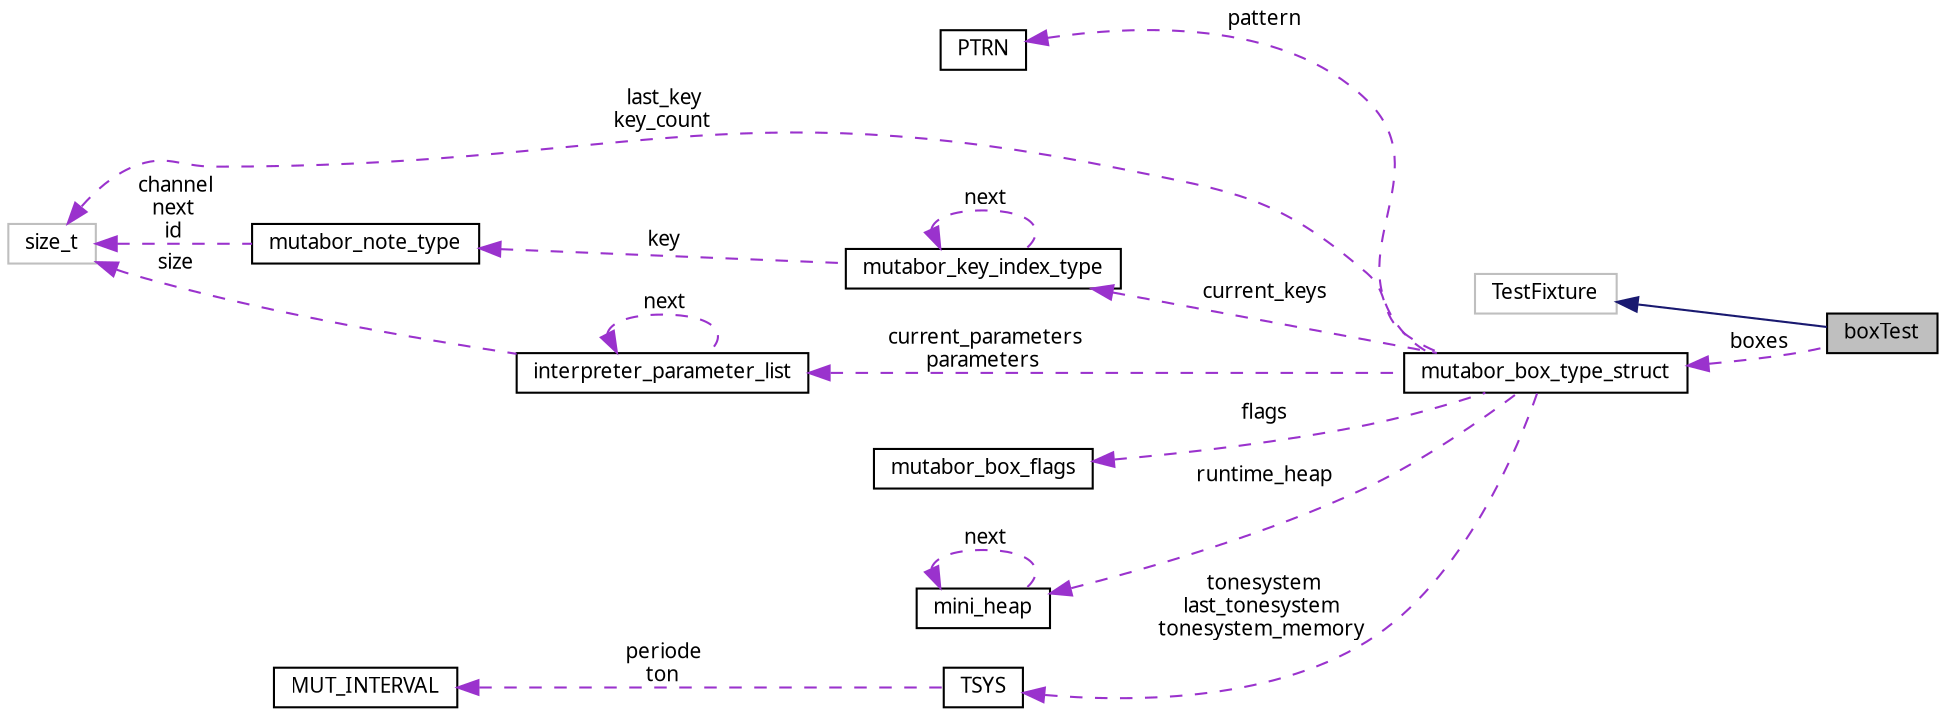 digraph "boxTest"
{
  edge [fontname="Sans",fontsize="10",labelfontname="Sans",labelfontsize="10"];
  node [fontname="Sans",fontsize="10",shape=record];
  rankdir="LR";
  Node2 [label="boxTest",height=0.2,width=0.4,color="black", fillcolor="grey75", style="filled", fontcolor="black"];
  Node3 -> Node2 [dir="back",color="midnightblue",fontsize="10",style="solid",fontname="Sans"];
  Node3 [label="TestFixture",height=0.2,width=0.4,color="grey75", fillcolor="white", style="filled"];
  Node4 -> Node2 [dir="back",color="darkorchid3",fontsize="10",style="dashed",label=" boxes" ,fontname="Sans"];
  Node4 [label="mutabor_box_type_struct",height=0.2,width=0.4,color="black", fillcolor="white", style="filled",URL="$d6/dee/structmutabor__box__type__struct.html",tooltip="Mutabor box type. "];
  Node5 -> Node4 [dir="back",color="darkorchid3",fontsize="10",style="dashed",label=" pattern" ,fontname="Sans"];
  Node5 [label="PTRN",height=0.2,width=0.4,color="black", fillcolor="white", style="filled",URL="$d3/dc4/structPTRN.html"];
  Node6 -> Node4 [dir="back",color="darkorchid3",fontsize="10",style="dashed",label=" current_keys" ,fontname="Sans"];
  Node6 [label="mutabor_key_index_type",height=0.2,width=0.4,color="black", fillcolor="white", style="filled",URL="$d9/df2/structmutabor__key__index__type.html"];
  Node7 -> Node6 [dir="back",color="darkorchid3",fontsize="10",style="dashed",label=" key" ,fontname="Sans"];
  Node7 [label="mutabor_note_type",height=0.2,width=0.4,color="black", fillcolor="white", style="filled",URL="$d6/d0c/structmutabor__note__type.html",tooltip="linked list containing key information for incoming keys or notes. "];
  Node8 -> Node7 [dir="back",color="darkorchid3",fontsize="10",style="dashed",label=" channel\nnext\nid" ,fontname="Sans"];
  Node8 [label="size_t",height=0.2,width=0.4,color="grey75", fillcolor="white", style="filled"];
  Node6 -> Node6 [dir="back",color="darkorchid3",fontsize="10",style="dashed",label=" next" ,fontname="Sans"];
  Node9 -> Node4 [dir="back",color="darkorchid3",fontsize="10",style="dashed",label=" flags" ,fontname="Sans"];
  Node9 [label="mutabor_box_flags",height=0.2,width=0.4,color="black", fillcolor="white", style="filled",URL="$df/da9/structmutabor__box__flags.html"];
  Node10 -> Node4 [dir="back",color="darkorchid3",fontsize="10",style="dashed",label=" runtime_heap" ,fontname="Sans"];
  Node10 [label="mini_heap",height=0.2,width=0.4,color="black", fillcolor="white", style="filled",URL="$df/d0f/structmini__heap.html"];
  Node10 -> Node10 [dir="back",color="darkorchid3",fontsize="10",style="dashed",label=" next" ,fontname="Sans"];
  Node11 -> Node4 [dir="back",color="darkorchid3",fontsize="10",style="dashed",label=" tonesystem\nlast_tonesystem\ntonesystem_memory" ,fontname="Sans"];
  Node11 [label="TSYS",height=0.2,width=0.4,color="black", fillcolor="white", style="filled",URL="$d4/d2a/structTSYS.html"];
  Node12 -> Node11 [dir="back",color="darkorchid3",fontsize="10",style="dashed",label=" periode\nton" ,fontname="Sans"];
  Node12 [label="MUT_INTERVAL",height=0.2,width=0.4,color="black", fillcolor="white", style="filled",URL="$d6/dcd/structMUT__INTERVAL.html"];
  Node13 -> Node4 [dir="back",color="darkorchid3",fontsize="10",style="dashed",label=" current_parameters\nparameters" ,fontname="Sans"];
  Node13 [label="interpreter_parameter_list",height=0.2,width=0.4,color="black", fillcolor="white", style="filled",URL="$da/d32/structinterpreter__parameter__list.html"];
  Node13 -> Node13 [dir="back",color="darkorchid3",fontsize="10",style="dashed",label=" next" ,fontname="Sans"];
  Node8 -> Node13 [dir="back",color="darkorchid3",fontsize="10",style="dashed",label=" size" ,fontname="Sans"];
  Node8 -> Node4 [dir="back",color="darkorchid3",fontsize="10",style="dashed",label=" last_key\nkey_count" ,fontname="Sans"];
}
